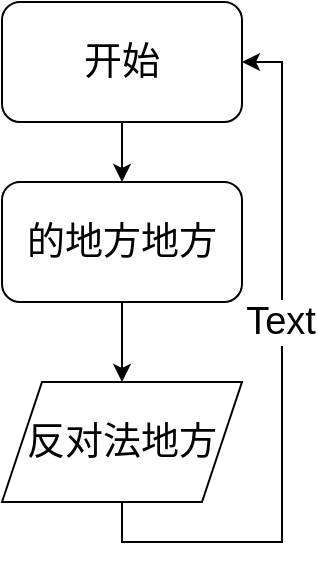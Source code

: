 <mxfile version="14.2.9" type="github">
  <diagram id="8IRxf8D6eZwqVoU2gBmC" name="Page-1">
    <mxGraphModel dx="1038" dy="548" grid="1" gridSize="10" guides="1" tooltips="1" connect="1" arrows="1" fold="1" page="1" pageScale="1" pageWidth="827" pageHeight="1169" math="0" shadow="0">
      <root>
        <mxCell id="0" />
        <mxCell id="1" parent="0" />
        <mxCell id="UERaS0cSN138yTVf-eoQ-4" style="edgeStyle=orthogonalEdgeStyle;rounded=0;orthogonalLoop=1;jettySize=auto;html=1;exitX=0.5;exitY=1;exitDx=0;exitDy=0;entryX=0.5;entryY=0;entryDx=0;entryDy=0;fontSize=19;" edge="1" parent="1" source="UERaS0cSN138yTVf-eoQ-1" target="UERaS0cSN138yTVf-eoQ-2">
          <mxGeometry relative="1" as="geometry" />
        </mxCell>
        <mxCell id="UERaS0cSN138yTVf-eoQ-1" value="开始" style="rounded=1;whiteSpace=wrap;html=1;fontSize=19;" vertex="1" parent="1">
          <mxGeometry x="100" y="90" width="120" height="60" as="geometry" />
        </mxCell>
        <mxCell id="UERaS0cSN138yTVf-eoQ-5" style="edgeStyle=orthogonalEdgeStyle;rounded=0;orthogonalLoop=1;jettySize=auto;html=1;exitX=0.5;exitY=1;exitDx=0;exitDy=0;entryX=0.5;entryY=0;entryDx=0;entryDy=0;fontSize=19;" edge="1" parent="1" source="UERaS0cSN138yTVf-eoQ-2" target="UERaS0cSN138yTVf-eoQ-3">
          <mxGeometry relative="1" as="geometry" />
        </mxCell>
        <mxCell id="UERaS0cSN138yTVf-eoQ-2" value="的地方地方" style="rounded=1;whiteSpace=wrap;html=1;fontSize=19;" vertex="1" parent="1">
          <mxGeometry x="100" y="180" width="120" height="60" as="geometry" />
        </mxCell>
        <mxCell id="UERaS0cSN138yTVf-eoQ-6" style="edgeStyle=orthogonalEdgeStyle;rounded=0;orthogonalLoop=1;jettySize=auto;html=1;exitX=0.5;exitY=1;exitDx=0;exitDy=0;entryX=1;entryY=0.5;entryDx=0;entryDy=0;fontSize=19;" edge="1" parent="1" source="UERaS0cSN138yTVf-eoQ-3" target="UERaS0cSN138yTVf-eoQ-1">
          <mxGeometry relative="1" as="geometry">
            <Array as="points">
              <mxPoint x="160" y="360" />
              <mxPoint x="240" y="360" />
              <mxPoint x="240" y="120" />
            </Array>
          </mxGeometry>
        </mxCell>
        <mxCell id="UERaS0cSN138yTVf-eoQ-7" value="Text" style="edgeLabel;html=1;align=center;verticalAlign=middle;resizable=0;points=[];fontSize=19;" vertex="1" connectable="0" parent="UERaS0cSN138yTVf-eoQ-6">
          <mxGeometry x="-0.217" y="1" relative="1" as="geometry">
            <mxPoint y="-69" as="offset" />
          </mxGeometry>
        </mxCell>
        <mxCell id="UERaS0cSN138yTVf-eoQ-3" value="反对法地方" style="shape=parallelogram;perimeter=parallelogramPerimeter;whiteSpace=wrap;html=1;fixedSize=1;fontSize=19;" vertex="1" parent="1">
          <mxGeometry x="100" y="280" width="120" height="60" as="geometry" />
        </mxCell>
      </root>
    </mxGraphModel>
  </diagram>
</mxfile>
